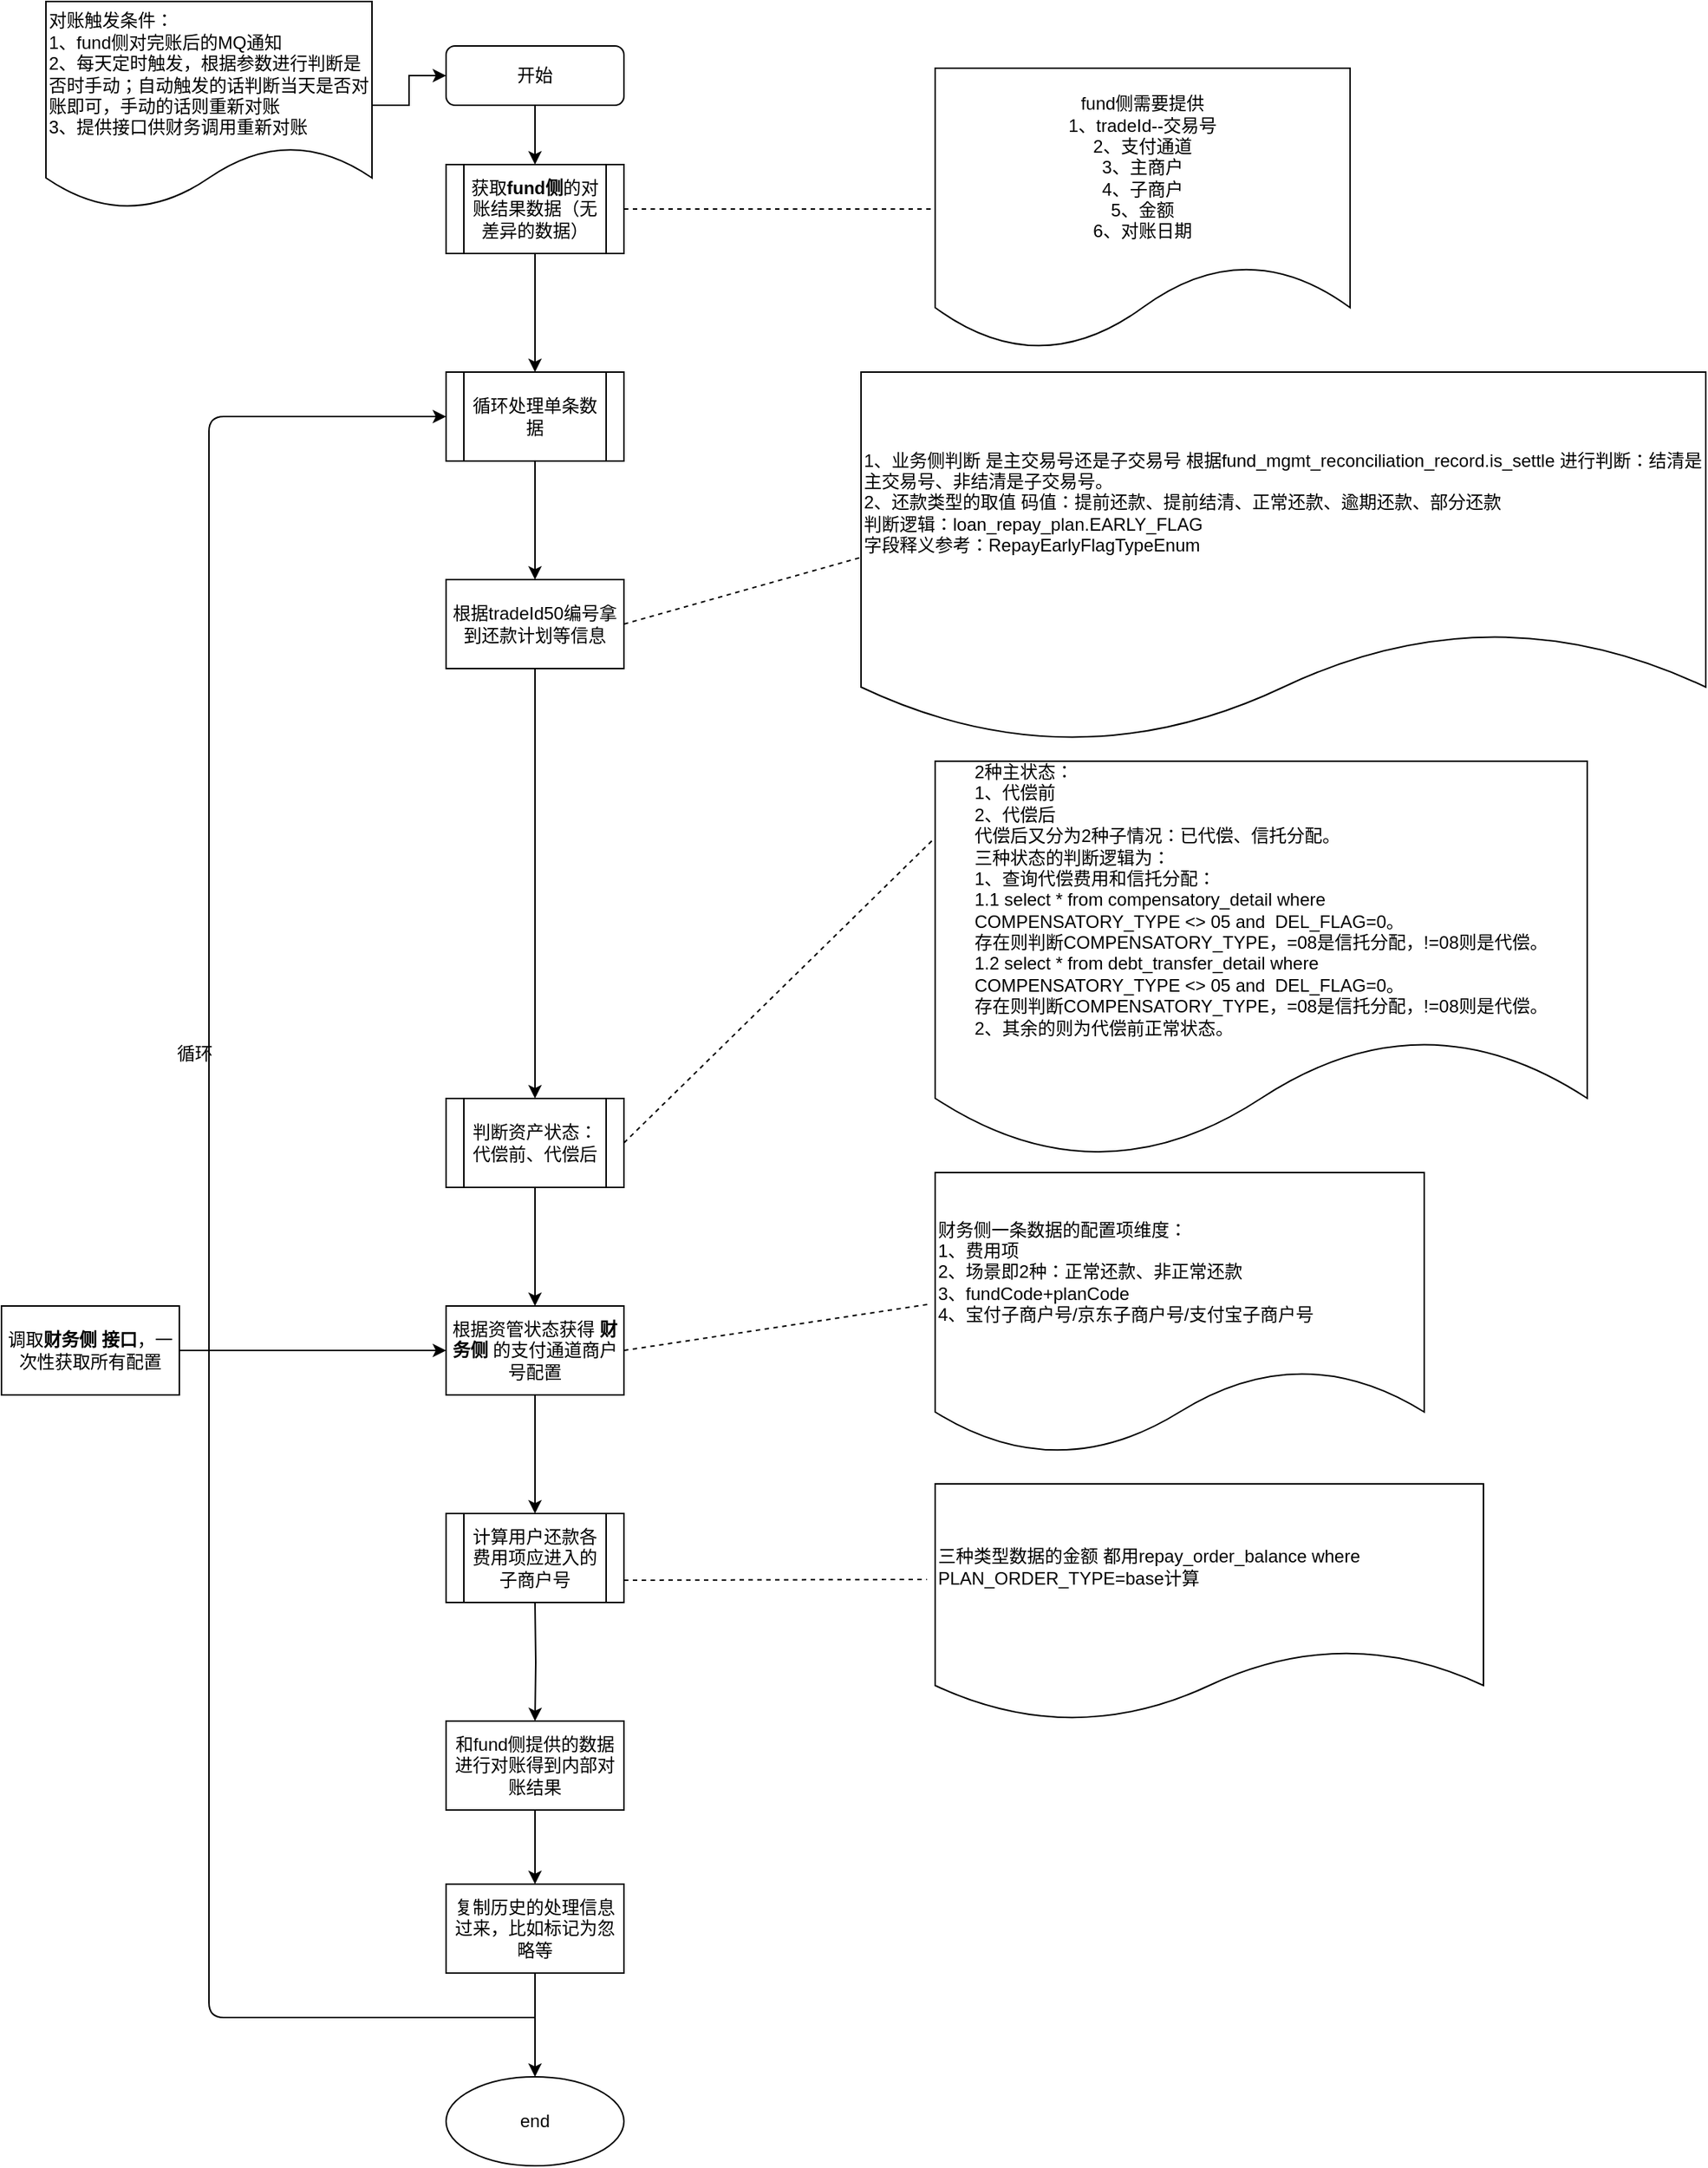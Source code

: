 <mxfile version="14.8.0" type="github">
  <diagram id="C5RBs43oDa-KdzZeNtuy" name="Page-1">
    <mxGraphModel dx="1718" dy="935" grid="1" gridSize="10" guides="1" tooltips="1" connect="1" arrows="1" fold="1" page="1" pageScale="1" pageWidth="827" pageHeight="1169" math="0" shadow="0">
      <root>
        <mxCell id="WIyWlLk6GJQsqaUBKTNV-0" />
        <mxCell id="WIyWlLk6GJQsqaUBKTNV-1" parent="WIyWlLk6GJQsqaUBKTNV-0" />
        <mxCell id="n5MdxSmS_SGiVDrM9WLQ-1" value="" style="edgeStyle=orthogonalEdgeStyle;rounded=0;orthogonalLoop=1;jettySize=auto;html=1;" parent="WIyWlLk6GJQsqaUBKTNV-1" source="WIyWlLk6GJQsqaUBKTNV-3" edge="1">
          <mxGeometry relative="1" as="geometry">
            <mxPoint x="370" y="150" as="targetPoint" />
          </mxGeometry>
        </mxCell>
        <mxCell id="WIyWlLk6GJQsqaUBKTNV-3" value="开始" style="rounded=1;whiteSpace=wrap;html=1;fontSize=12;glass=0;strokeWidth=1;shadow=0;" parent="WIyWlLk6GJQsqaUBKTNV-1" vertex="1">
          <mxGeometry x="310" y="70" width="120" height="40" as="geometry" />
        </mxCell>
        <mxCell id="n5MdxSmS_SGiVDrM9WLQ-7" value="" style="edgeStyle=orthogonalEdgeStyle;rounded=0;orthogonalLoop=1;jettySize=auto;html=1;" parent="WIyWlLk6GJQsqaUBKTNV-1" source="n5MdxSmS_SGiVDrM9WLQ-3" target="n5MdxSmS_SGiVDrM9WLQ-6" edge="1">
          <mxGeometry relative="1" as="geometry" />
        </mxCell>
        <mxCell id="n5MdxSmS_SGiVDrM9WLQ-3" value="获取&lt;b&gt;fund侧&lt;/b&gt;的对账结果数据（无差异的数据）" style="shape=process;whiteSpace=wrap;html=1;backgroundOutline=1;" parent="WIyWlLk6GJQsqaUBKTNV-1" vertex="1">
          <mxGeometry x="310" y="150" width="120" height="60" as="geometry" />
        </mxCell>
        <mxCell id="Gm9q5PBNxo7W93uRg2Yn-2" value="" style="edgeStyle=orthogonalEdgeStyle;rounded=0;orthogonalLoop=1;jettySize=auto;html=1;" edge="1" parent="WIyWlLk6GJQsqaUBKTNV-1" source="n5MdxSmS_SGiVDrM9WLQ-6">
          <mxGeometry relative="1" as="geometry">
            <mxPoint x="370" y="430" as="targetPoint" />
          </mxGeometry>
        </mxCell>
        <mxCell id="n5MdxSmS_SGiVDrM9WLQ-6" value="循环处理单条数据" style="shape=process;whiteSpace=wrap;html=1;backgroundOutline=1;" parent="WIyWlLk6GJQsqaUBKTNV-1" vertex="1">
          <mxGeometry x="310" y="290" width="120" height="60" as="geometry" />
        </mxCell>
        <mxCell id="n5MdxSmS_SGiVDrM9WLQ-8" value="fund侧需要提供&lt;br&gt;1、tradeId--交易号&lt;br&gt;2、支付通道&lt;br&gt;3、主商户&lt;br&gt;4、子商户&lt;br&gt;5、金额&lt;br&gt;6、对账日期" style="shape=document;whiteSpace=wrap;html=1;boundedLbl=1;align=center;" parent="WIyWlLk6GJQsqaUBKTNV-1" vertex="1">
          <mxGeometry x="640" y="85" width="280" height="190" as="geometry" />
        </mxCell>
        <mxCell id="n5MdxSmS_SGiVDrM9WLQ-11" value="" style="endArrow=none;dashed=1;html=1;entryX=0;entryY=0.5;entryDx=0;entryDy=0;exitX=1;exitY=0.5;exitDx=0;exitDy=0;" parent="WIyWlLk6GJQsqaUBKTNV-1" source="n5MdxSmS_SGiVDrM9WLQ-3" target="n5MdxSmS_SGiVDrM9WLQ-8" edge="1">
          <mxGeometry width="50" height="50" relative="1" as="geometry">
            <mxPoint x="430" y="220" as="sourcePoint" />
            <mxPoint x="480" y="170" as="targetPoint" />
          </mxGeometry>
        </mxCell>
        <mxCell id="Gm9q5PBNxo7W93uRg2Yn-5" value="" style="edgeStyle=orthogonalEdgeStyle;rounded=0;orthogonalLoop=1;jettySize=auto;html=1;" edge="1" parent="WIyWlLk6GJQsqaUBKTNV-1" source="Gm9q5PBNxo7W93uRg2Yn-3">
          <mxGeometry relative="1" as="geometry">
            <mxPoint x="370" y="780" as="targetPoint" />
          </mxGeometry>
        </mxCell>
        <mxCell id="Gm9q5PBNxo7W93uRg2Yn-3" value="根据tradeId50编号拿到还款计划等信息" style="rounded=0;whiteSpace=wrap;html=1;" vertex="1" parent="WIyWlLk6GJQsqaUBKTNV-1">
          <mxGeometry x="310" y="430" width="120" height="60" as="geometry" />
        </mxCell>
        <mxCell id="Gm9q5PBNxo7W93uRg2Yn-6" value="1、业务侧判断 是主交易号还是子交易号 根据fund_mgmt_reconciliation_record.is_settle 进行判断：结清是主交易号、非结清是子交易号。&lt;br&gt;2、还款类型的取值&lt;span&gt;	&lt;/span&gt;码值：提前还款、提前结清、正常还款、逾期还款、部分还款&lt;br&gt;判断逻辑：loan_repay_plan.EARLY_FLAG&lt;br&gt;字段释义参考：RepayEarlyFlagTypeEnum" style="shape=document;whiteSpace=wrap;html=1;boundedLbl=1;rounded=0;align=left;" vertex="1" parent="WIyWlLk6GJQsqaUBKTNV-1">
          <mxGeometry x="590" y="290" width="570" height="250" as="geometry" />
        </mxCell>
        <mxCell id="Gm9q5PBNxo7W93uRg2Yn-8" value="" style="endArrow=none;dashed=1;html=1;exitX=1;exitY=0.5;exitDx=0;exitDy=0;entryX=0;entryY=0.5;entryDx=0;entryDy=0;" edge="1" parent="WIyWlLk6GJQsqaUBKTNV-1" source="Gm9q5PBNxo7W93uRg2Yn-3" target="Gm9q5PBNxo7W93uRg2Yn-6">
          <mxGeometry width="50" height="50" relative="1" as="geometry">
            <mxPoint x="450" y="490" as="sourcePoint" />
            <mxPoint x="500" y="440" as="targetPoint" />
          </mxGeometry>
        </mxCell>
        <mxCell id="Gm9q5PBNxo7W93uRg2Yn-9" value="&lt;div style=&quot;text-align: left&quot;&gt;&lt;span&gt;2种主状态：&lt;/span&gt;&lt;/div&gt;&lt;div style=&quot;text-align: left&quot;&gt;&lt;span&gt;1、代偿前&lt;/span&gt;&lt;/div&gt;&lt;div style=&quot;text-align: left&quot;&gt;&lt;span&gt;2、代偿后&lt;/span&gt;&lt;/div&gt;&lt;div style=&quot;text-align: left&quot;&gt;&lt;span&gt;代偿后又分为2种子情况：已代偿、信托分配。&lt;/span&gt;&lt;/div&gt;&lt;div style=&quot;text-align: left&quot;&gt;&lt;span&gt;三种状态的判断逻辑为：&lt;/span&gt;&lt;/div&gt;&lt;div style=&quot;text-align: left&quot;&gt;&lt;span&gt;1、查询代偿费用和信托分配：&lt;/span&gt;&lt;/div&gt;&lt;div style=&quot;text-align: left&quot;&gt;&lt;span&gt;1.1 select * from compensatory_detail where&amp;nbsp;&lt;/span&gt;&lt;/div&gt;&lt;div style=&quot;text-align: left&quot;&gt;&lt;span&gt;COMPENSATORY_TYPE &amp;lt;&amp;gt; 05 and&amp;nbsp; DEL_FLAG=0。&lt;/span&gt;&lt;/div&gt;&lt;div style=&quot;text-align: left&quot;&gt;&lt;span&gt;存在则判断COMPENSATORY_TYPE，=08是信托分配，!=08则是代偿。&lt;/span&gt;&lt;/div&gt;&lt;div style=&quot;text-align: left&quot;&gt;&lt;span&gt;1.2&amp;nbsp;&lt;/span&gt;&lt;span&gt;select * from debt_transfer_detail&amp;nbsp;where&amp;nbsp;&lt;/span&gt;&lt;/div&gt;&lt;div style=&quot;text-align: left&quot;&gt;COMPENSATORY_TYPE &amp;lt;&amp;gt; 05 and&amp;nbsp; DEL_FLAG=0。&lt;/div&gt;&lt;div style=&quot;text-align: left&quot;&gt;存在则判断COMPENSATORY_TYPE，=08是信托分配，!=08则是代偿。&lt;/div&gt;&lt;div style=&quot;text-align: left&quot;&gt;&lt;span&gt;2、其余的则为代偿前正常状态。&lt;/span&gt;&lt;/div&gt;" style="shape=document;whiteSpace=wrap;html=1;boundedLbl=1;rounded=0;" vertex="1" parent="WIyWlLk6GJQsqaUBKTNV-1">
          <mxGeometry x="640" y="552.5" width="440" height="267.5" as="geometry" />
        </mxCell>
        <mxCell id="Gm9q5PBNxo7W93uRg2Yn-11" value="" style="endArrow=none;dashed=1;html=1;exitX=1;exitY=0.5;exitDx=0;exitDy=0;" edge="1" parent="WIyWlLk6GJQsqaUBKTNV-1" source="Gm9q5PBNxo7W93uRg2Yn-27">
          <mxGeometry width="50" height="50" relative="1" as="geometry">
            <mxPoint x="440" y="810" as="sourcePoint" />
            <mxPoint x="638" y="606" as="targetPoint" />
          </mxGeometry>
        </mxCell>
        <mxCell id="Gm9q5PBNxo7W93uRg2Yn-29" value="" style="edgeStyle=orthogonalEdgeStyle;rounded=0;orthogonalLoop=1;jettySize=auto;html=1;" edge="1" parent="WIyWlLk6GJQsqaUBKTNV-1" source="Gm9q5PBNxo7W93uRg2Yn-27" target="Gm9q5PBNxo7W93uRg2Yn-28">
          <mxGeometry relative="1" as="geometry" />
        </mxCell>
        <mxCell id="Gm9q5PBNxo7W93uRg2Yn-27" value="判断资产状态：代偿前、代偿后" style="shape=process;whiteSpace=wrap;html=1;backgroundOutline=1;" vertex="1" parent="WIyWlLk6GJQsqaUBKTNV-1">
          <mxGeometry x="310" y="780" width="120" height="60" as="geometry" />
        </mxCell>
        <mxCell id="Gm9q5PBNxo7W93uRg2Yn-31" value="" style="edgeStyle=orthogonalEdgeStyle;rounded=0;orthogonalLoop=1;jettySize=auto;html=1;" edge="1" parent="WIyWlLk6GJQsqaUBKTNV-1" source="Gm9q5PBNxo7W93uRg2Yn-28">
          <mxGeometry relative="1" as="geometry">
            <mxPoint x="370" y="1060" as="targetPoint" />
          </mxGeometry>
        </mxCell>
        <mxCell id="Gm9q5PBNxo7W93uRg2Yn-28" value="根据资管状态获得 &lt;b&gt;财务侧&lt;/b&gt; 的支付通道商户号配置" style="whiteSpace=wrap;html=1;" vertex="1" parent="WIyWlLk6GJQsqaUBKTNV-1">
          <mxGeometry x="310" y="920" width="120" height="60" as="geometry" />
        </mxCell>
        <mxCell id="Gm9q5PBNxo7W93uRg2Yn-33" value="" style="edgeStyle=orthogonalEdgeStyle;rounded=0;orthogonalLoop=1;jettySize=auto;html=1;" edge="1" parent="WIyWlLk6GJQsqaUBKTNV-1" target="Gm9q5PBNxo7W93uRg2Yn-32">
          <mxGeometry relative="1" as="geometry">
            <mxPoint x="370" y="1120" as="sourcePoint" />
          </mxGeometry>
        </mxCell>
        <mxCell id="Gm9q5PBNxo7W93uRg2Yn-61" style="edgeStyle=orthogonalEdgeStyle;rounded=0;orthogonalLoop=1;jettySize=auto;html=1;exitX=0.5;exitY=1;exitDx=0;exitDy=0;entryX=0.5;entryY=0;entryDx=0;entryDy=0;" edge="1" parent="WIyWlLk6GJQsqaUBKTNV-1" source="Gm9q5PBNxo7W93uRg2Yn-32" target="Gm9q5PBNxo7W93uRg2Yn-60">
          <mxGeometry relative="1" as="geometry" />
        </mxCell>
        <mxCell id="Gm9q5PBNxo7W93uRg2Yn-32" value="和fund侧提供的数据进行对账得到内部对账结果" style="whiteSpace=wrap;html=1;" vertex="1" parent="WIyWlLk6GJQsqaUBKTNV-1">
          <mxGeometry x="310" y="1200" width="120" height="60" as="geometry" />
        </mxCell>
        <mxCell id="Gm9q5PBNxo7W93uRg2Yn-34" value="end" style="ellipse;whiteSpace=wrap;html=1;" vertex="1" parent="WIyWlLk6GJQsqaUBKTNV-1">
          <mxGeometry x="310" y="1440" width="120" height="60" as="geometry" />
        </mxCell>
        <mxCell id="Gm9q5PBNxo7W93uRg2Yn-36" value="" style="endArrow=classic;html=1;entryX=0;entryY=0.5;entryDx=0;entryDy=0;" edge="1" parent="WIyWlLk6GJQsqaUBKTNV-1" target="n5MdxSmS_SGiVDrM9WLQ-6">
          <mxGeometry width="50" height="50" relative="1" as="geometry">
            <mxPoint x="370" y="1400" as="sourcePoint" />
            <mxPoint x="500" y="380" as="targetPoint" />
            <Array as="points">
              <mxPoint x="150" y="1400" />
              <mxPoint x="150" y="320" />
            </Array>
          </mxGeometry>
        </mxCell>
        <mxCell id="Gm9q5PBNxo7W93uRg2Yn-37" value="循环" style="text;html=1;align=center;verticalAlign=middle;resizable=0;points=[];autosize=1;strokeColor=none;" vertex="1" parent="WIyWlLk6GJQsqaUBKTNV-1">
          <mxGeometry x="120" y="740" width="40" height="20" as="geometry" />
        </mxCell>
        <mxCell id="Gm9q5PBNxo7W93uRg2Yn-38" value="&lt;span&gt;计算用户还款各费用项应进入的子商户号&lt;/span&gt;" style="shape=process;whiteSpace=wrap;html=1;backgroundOutline=1;" vertex="1" parent="WIyWlLk6GJQsqaUBKTNV-1">
          <mxGeometry x="310" y="1060" width="120" height="60" as="geometry" />
        </mxCell>
        <mxCell id="Gm9q5PBNxo7W93uRg2Yn-39" value="三种类型数据的金额 都用repay_order_balance where PLAN_ORDER_TYPE=base计算" style="shape=document;whiteSpace=wrap;html=1;boundedLbl=1;align=left;" vertex="1" parent="WIyWlLk6GJQsqaUBKTNV-1">
          <mxGeometry x="640" y="1040" width="370" height="160" as="geometry" />
        </mxCell>
        <mxCell id="Gm9q5PBNxo7W93uRg2Yn-41" value="" style="endArrow=none;dashed=1;html=1;entryX=-0.015;entryY=0.403;entryDx=0;entryDy=0;entryPerimeter=0;exitX=1;exitY=0.75;exitDx=0;exitDy=0;" edge="1" parent="WIyWlLk6GJQsqaUBKTNV-1" source="Gm9q5PBNxo7W93uRg2Yn-38" target="Gm9q5PBNxo7W93uRg2Yn-39">
          <mxGeometry width="50" height="50" relative="1" as="geometry">
            <mxPoint x="500" y="1120" as="sourcePoint" />
            <mxPoint x="550" y="1070" as="targetPoint" />
          </mxGeometry>
        </mxCell>
        <mxCell id="Gm9q5PBNxo7W93uRg2Yn-42" value="财务侧一条数据的配置项维度：&lt;br&gt;1、费用项&lt;br&gt;2、场景即2种：正常还款、非正常还款&lt;br&gt;3、fundCode+planCode&lt;br&gt;4、宝付子商户号/京东子商户号/支付宝子商户号&lt;br&gt;" style="shape=document;whiteSpace=wrap;html=1;boundedLbl=1;align=left;" vertex="1" parent="WIyWlLk6GJQsqaUBKTNV-1">
          <mxGeometry x="640" y="830" width="330" height="190" as="geometry" />
        </mxCell>
        <mxCell id="Gm9q5PBNxo7W93uRg2Yn-44" value="" style="endArrow=none;dashed=1;html=1;entryX=-0.011;entryY=0.467;entryDx=0;entryDy=0;entryPerimeter=0;exitX=1;exitY=0.5;exitDx=0;exitDy=0;" edge="1" parent="WIyWlLk6GJQsqaUBKTNV-1" source="Gm9q5PBNxo7W93uRg2Yn-28" target="Gm9q5PBNxo7W93uRg2Yn-42">
          <mxGeometry width="50" height="50" relative="1" as="geometry">
            <mxPoint x="460" y="980" as="sourcePoint" />
            <mxPoint x="510" y="930" as="targetPoint" />
          </mxGeometry>
        </mxCell>
        <mxCell id="Gm9q5PBNxo7W93uRg2Yn-50" value="调取&lt;b&gt;财务侧 接口&lt;/b&gt;，一次性获取所有配置" style="rounded=0;whiteSpace=wrap;html=1;" vertex="1" parent="WIyWlLk6GJQsqaUBKTNV-1">
          <mxGeometry x="10" y="920" width="120" height="60" as="geometry" />
        </mxCell>
        <mxCell id="Gm9q5PBNxo7W93uRg2Yn-51" value="" style="endArrow=classic;html=1;entryX=0;entryY=0.5;entryDx=0;entryDy=0;exitX=1;exitY=0.5;exitDx=0;exitDy=0;" edge="1" parent="WIyWlLk6GJQsqaUBKTNV-1" source="Gm9q5PBNxo7W93uRg2Yn-50" target="Gm9q5PBNxo7W93uRg2Yn-28">
          <mxGeometry width="50" height="50" relative="1" as="geometry">
            <mxPoint x="490" y="1010" as="sourcePoint" />
            <mxPoint x="540" y="960" as="targetPoint" />
          </mxGeometry>
        </mxCell>
        <mxCell id="Gm9q5PBNxo7W93uRg2Yn-59" style="edgeStyle=orthogonalEdgeStyle;rounded=0;orthogonalLoop=1;jettySize=auto;html=1;exitX=1;exitY=0.5;exitDx=0;exitDy=0;entryX=0;entryY=0.5;entryDx=0;entryDy=0;" edge="1" parent="WIyWlLk6GJQsqaUBKTNV-1" source="Gm9q5PBNxo7W93uRg2Yn-58" target="WIyWlLk6GJQsqaUBKTNV-3">
          <mxGeometry relative="1" as="geometry" />
        </mxCell>
        <mxCell id="Gm9q5PBNxo7W93uRg2Yn-58" value="对账触发条件：&lt;br&gt;1、fund侧对完账后的MQ通知&lt;br&gt;&lt;div&gt;&lt;span&gt;2、每天定时触发，根据参数进行判断是否时手动；自动触发的话判断当天是否对账即可，手动的话则重新对账&lt;/span&gt;&lt;/div&gt;&lt;div&gt;3、提供接口供财务调用重新对账&lt;/div&gt;" style="shape=document;whiteSpace=wrap;html=1;boundedLbl=1;align=left;" vertex="1" parent="WIyWlLk6GJQsqaUBKTNV-1">
          <mxGeometry x="40" y="40" width="220" height="140" as="geometry" />
        </mxCell>
        <mxCell id="Gm9q5PBNxo7W93uRg2Yn-62" style="edgeStyle=orthogonalEdgeStyle;rounded=0;orthogonalLoop=1;jettySize=auto;html=1;exitX=0.5;exitY=1;exitDx=0;exitDy=0;entryX=0.5;entryY=0;entryDx=0;entryDy=0;" edge="1" parent="WIyWlLk6GJQsqaUBKTNV-1" source="Gm9q5PBNxo7W93uRg2Yn-60" target="Gm9q5PBNxo7W93uRg2Yn-34">
          <mxGeometry relative="1" as="geometry" />
        </mxCell>
        <mxCell id="Gm9q5PBNxo7W93uRg2Yn-60" value="复制历史的处理信息过来，比如标记为忽略等" style="rounded=0;whiteSpace=wrap;html=1;" vertex="1" parent="WIyWlLk6GJQsqaUBKTNV-1">
          <mxGeometry x="310" y="1310" width="120" height="60" as="geometry" />
        </mxCell>
      </root>
    </mxGraphModel>
  </diagram>
</mxfile>
